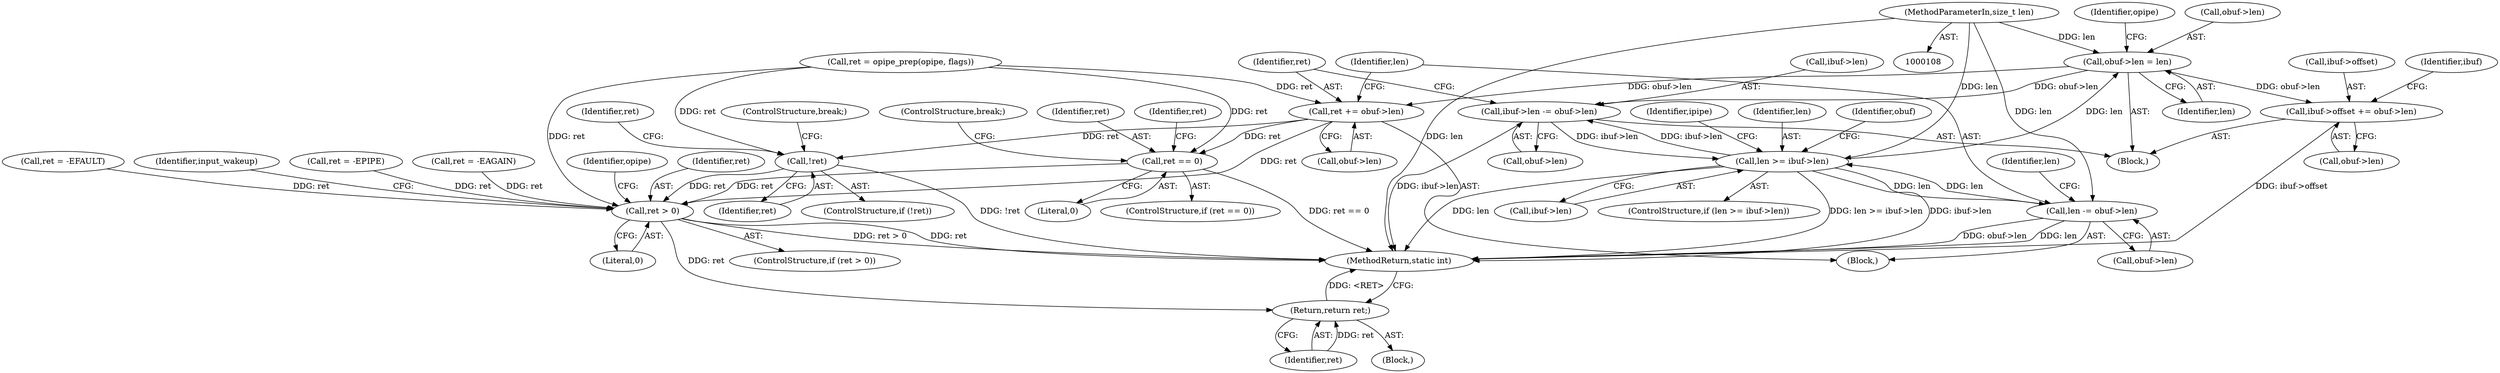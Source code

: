 digraph "0_linux_15fab63e1e57be9fdb5eec1bbc5916e9825e9acb_0@pointer" {
"1000311" [label="(Call,obuf->len = len)"];
"1000242" [label="(Call,len >= ibuf->len)"];
"1000339" [label="(Call,len -= obuf->len)"];
"1000111" [label="(MethodParameterIn,size_t len)"];
"1000327" [label="(Call,ibuf->len -= obuf->len)"];
"1000311" [label="(Call,obuf->len = len)"];
"1000320" [label="(Call,ibuf->offset += obuf->len)"];
"1000334" [label="(Call,ret += obuf->len)"];
"1000160" [label="(Call,!ret)"];
"1000350" [label="(Call,ret > 0)"];
"1000359" [label="(Return,return ret;)"];
"1000293" [label="(Call,ret == 0)"];
"1000328" [label="(Call,ibuf->len)"];
"1000163" [label="(Identifier,ret)"];
"1000311" [label="(Call,obuf->len = len)"];
"1000285" [label="(Block,)"];
"1000321" [label="(Call,ibuf->offset)"];
"1000341" [label="(Call,obuf->len)"];
"1000340" [label="(Identifier,len)"];
"1000324" [label="(Call,obuf->len)"];
"1000331" [label="(Call,obuf->len)"];
"1000161" [label="(Identifier,ret)"];
"1000318" [label="(Identifier,opipe)"];
"1000360" [label="(Identifier,ret)"];
"1000200" [label="(Call,ret = -EAGAIN)"];
"1000329" [label="(Identifier,ibuf)"];
"1000300" [label="(ControlStructure,break;)"];
"1000336" [label="(Call,obuf->len)"];
"1000159" [label="(ControlStructure,if (!ret))"];
"1000294" [label="(Identifier,ret)"];
"1000344" [label="(Identifier,len)"];
"1000113" [label="(Block,)"];
"1000135" [label="(Call,ret = opipe_prep(opipe, flags))"];
"1000349" [label="(ControlStructure,if (ret > 0))"];
"1000312" [label="(Call,obuf->len)"];
"1000335" [label="(Identifier,ret)"];
"1000166" [label="(ControlStructure,break;)"];
"1000361" [label="(MethodReturn,static int)"];
"1000352" [label="(Literal,0)"];
"1000296" [label="(Call,ret = -EFAULT)"];
"1000160" [label="(Call,!ret)"];
"1000162" [label="(Call,ret = -EPIPE)"];
"1000289" [label="(Identifier,ipipe)"];
"1000295" [label="(Literal,0)"];
"1000242" [label="(Call,len >= ibuf->len)"];
"1000243" [label="(Identifier,len)"];
"1000244" [label="(Call,ibuf->len)"];
"1000315" [label="(Identifier,len)"];
"1000354" [label="(Identifier,opipe)"];
"1000241" [label="(ControlStructure,if (len >= ibuf->len))"];
"1000327" [label="(Call,ibuf->len -= obuf->len)"];
"1000111" [label="(MethodParameterIn,size_t len)"];
"1000334" [label="(Call,ret += obuf->len)"];
"1000292" [label="(ControlStructure,if (ret == 0))"];
"1000320" [label="(Call,ibuf->offset += obuf->len)"];
"1000148" [label="(Block,)"];
"1000351" [label="(Identifier,ret)"];
"1000297" [label="(Identifier,ret)"];
"1000356" [label="(Identifier,input_wakeup)"];
"1000359" [label="(Return,return ret;)"];
"1000250" [label="(Identifier,obuf)"];
"1000339" [label="(Call,len -= obuf->len)"];
"1000293" [label="(Call,ret == 0)"];
"1000350" [label="(Call,ret > 0)"];
"1000311" -> "1000285"  [label="AST: "];
"1000311" -> "1000315"  [label="CFG: "];
"1000312" -> "1000311"  [label="AST: "];
"1000315" -> "1000311"  [label="AST: "];
"1000318" -> "1000311"  [label="CFG: "];
"1000242" -> "1000311"  [label="DDG: len"];
"1000111" -> "1000311"  [label="DDG: len"];
"1000311" -> "1000320"  [label="DDG: obuf->len"];
"1000311" -> "1000327"  [label="DDG: obuf->len"];
"1000311" -> "1000334"  [label="DDG: obuf->len"];
"1000242" -> "1000241"  [label="AST: "];
"1000242" -> "1000244"  [label="CFG: "];
"1000243" -> "1000242"  [label="AST: "];
"1000244" -> "1000242"  [label="AST: "];
"1000250" -> "1000242"  [label="CFG: "];
"1000289" -> "1000242"  [label="CFG: "];
"1000242" -> "1000361"  [label="DDG: len >= ibuf->len"];
"1000242" -> "1000361"  [label="DDG: ibuf->len"];
"1000242" -> "1000361"  [label="DDG: len"];
"1000339" -> "1000242"  [label="DDG: len"];
"1000111" -> "1000242"  [label="DDG: len"];
"1000327" -> "1000242"  [label="DDG: ibuf->len"];
"1000242" -> "1000327"  [label="DDG: ibuf->len"];
"1000242" -> "1000339"  [label="DDG: len"];
"1000339" -> "1000148"  [label="AST: "];
"1000339" -> "1000341"  [label="CFG: "];
"1000340" -> "1000339"  [label="AST: "];
"1000341" -> "1000339"  [label="AST: "];
"1000344" -> "1000339"  [label="CFG: "];
"1000339" -> "1000361"  [label="DDG: len"];
"1000339" -> "1000361"  [label="DDG: obuf->len"];
"1000111" -> "1000339"  [label="DDG: len"];
"1000111" -> "1000108"  [label="AST: "];
"1000111" -> "1000361"  [label="DDG: len"];
"1000327" -> "1000285"  [label="AST: "];
"1000327" -> "1000331"  [label="CFG: "];
"1000328" -> "1000327"  [label="AST: "];
"1000331" -> "1000327"  [label="AST: "];
"1000335" -> "1000327"  [label="CFG: "];
"1000327" -> "1000361"  [label="DDG: ibuf->len"];
"1000320" -> "1000285"  [label="AST: "];
"1000320" -> "1000324"  [label="CFG: "];
"1000321" -> "1000320"  [label="AST: "];
"1000324" -> "1000320"  [label="AST: "];
"1000329" -> "1000320"  [label="CFG: "];
"1000320" -> "1000361"  [label="DDG: ibuf->offset"];
"1000334" -> "1000148"  [label="AST: "];
"1000334" -> "1000336"  [label="CFG: "];
"1000335" -> "1000334"  [label="AST: "];
"1000336" -> "1000334"  [label="AST: "];
"1000340" -> "1000334"  [label="CFG: "];
"1000334" -> "1000160"  [label="DDG: ret"];
"1000334" -> "1000293"  [label="DDG: ret"];
"1000135" -> "1000334"  [label="DDG: ret"];
"1000334" -> "1000350"  [label="DDG: ret"];
"1000160" -> "1000159"  [label="AST: "];
"1000160" -> "1000161"  [label="CFG: "];
"1000161" -> "1000160"  [label="AST: "];
"1000163" -> "1000160"  [label="CFG: "];
"1000166" -> "1000160"  [label="CFG: "];
"1000160" -> "1000361"  [label="DDG: !ret"];
"1000135" -> "1000160"  [label="DDG: ret"];
"1000160" -> "1000350"  [label="DDG: ret"];
"1000350" -> "1000349"  [label="AST: "];
"1000350" -> "1000352"  [label="CFG: "];
"1000351" -> "1000350"  [label="AST: "];
"1000352" -> "1000350"  [label="AST: "];
"1000354" -> "1000350"  [label="CFG: "];
"1000356" -> "1000350"  [label="CFG: "];
"1000350" -> "1000361"  [label="DDG: ret"];
"1000350" -> "1000361"  [label="DDG: ret > 0"];
"1000200" -> "1000350"  [label="DDG: ret"];
"1000293" -> "1000350"  [label="DDG: ret"];
"1000296" -> "1000350"  [label="DDG: ret"];
"1000135" -> "1000350"  [label="DDG: ret"];
"1000162" -> "1000350"  [label="DDG: ret"];
"1000350" -> "1000359"  [label="DDG: ret"];
"1000359" -> "1000113"  [label="AST: "];
"1000359" -> "1000360"  [label="CFG: "];
"1000360" -> "1000359"  [label="AST: "];
"1000361" -> "1000359"  [label="CFG: "];
"1000359" -> "1000361"  [label="DDG: <RET>"];
"1000360" -> "1000359"  [label="DDG: ret"];
"1000293" -> "1000292"  [label="AST: "];
"1000293" -> "1000295"  [label="CFG: "];
"1000294" -> "1000293"  [label="AST: "];
"1000295" -> "1000293"  [label="AST: "];
"1000297" -> "1000293"  [label="CFG: "];
"1000300" -> "1000293"  [label="CFG: "];
"1000293" -> "1000361"  [label="DDG: ret == 0"];
"1000135" -> "1000293"  [label="DDG: ret"];
}
